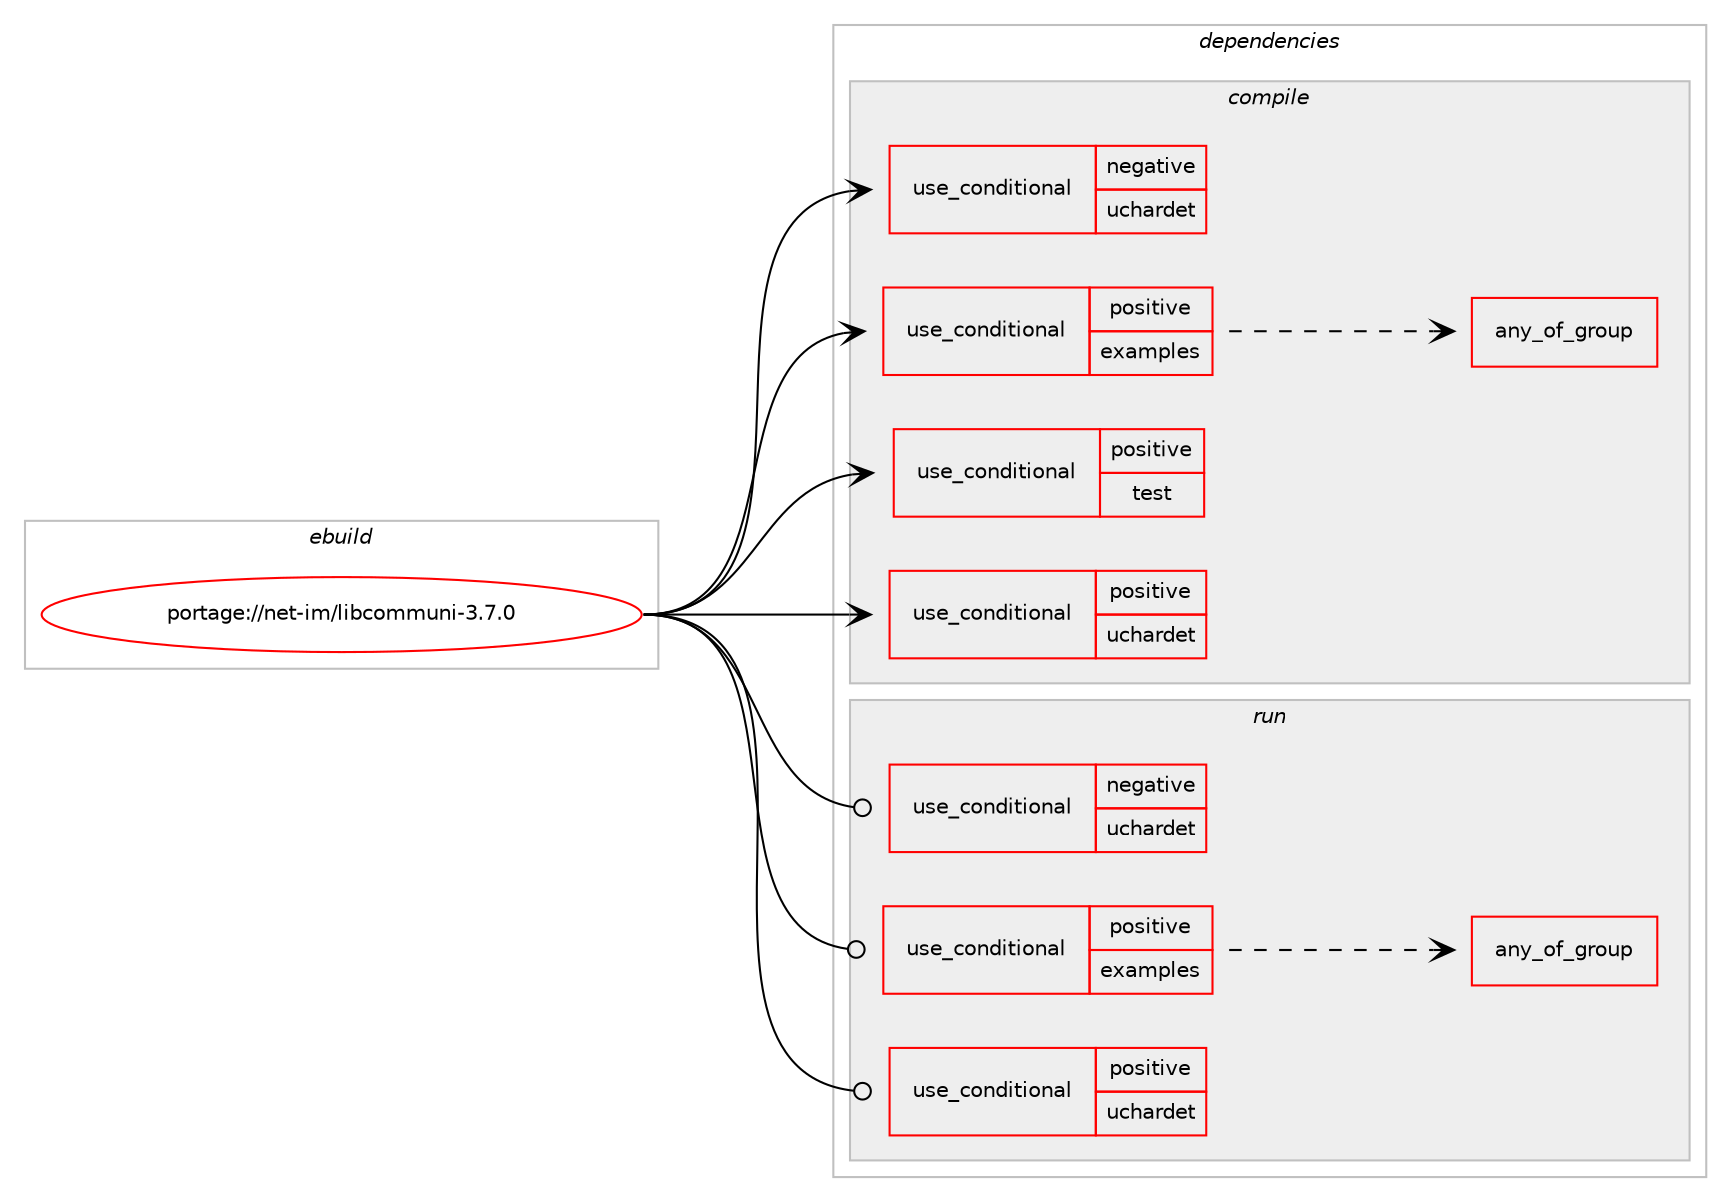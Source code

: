 digraph prolog {

# *************
# Graph options
# *************

newrank=true;
concentrate=true;
compound=true;
graph [rankdir=LR,fontname=Helvetica,fontsize=10,ranksep=1.5];#, ranksep=2.5, nodesep=0.2];
edge  [arrowhead=vee];
node  [fontname=Helvetica,fontsize=10];

# **********
# The ebuild
# **********

subgraph cluster_leftcol {
color=gray;
rank=same;
label=<<i>ebuild</i>>;
id [label="portage://net-im/libcommuni-3.7.0", color=red, width=4, href="../net-im/libcommuni-3.7.0.svg"];
}

# ****************
# The dependencies
# ****************

subgraph cluster_midcol {
color=gray;
label=<<i>dependencies</i>>;
subgraph cluster_compile {
fillcolor="#eeeeee";
style=filled;
label=<<i>compile</i>>;
subgraph cond89174 {
dependency179826 [label=<<TABLE BORDER="0" CELLBORDER="1" CELLSPACING="0" CELLPADDING="4"><TR><TD ROWSPAN="3" CELLPADDING="10">use_conditional</TD></TR><TR><TD>negative</TD></TR><TR><TD>uchardet</TD></TR></TABLE>>, shape=none, color=red];
# *** BEGIN UNKNOWN DEPENDENCY TYPE (TODO) ***
# dependency179826 -> package_dependency(portage://net-im/libcommuni-3.7.0,install,no,dev-libs,icu,none,[,,],any_same_slot,[])
# *** END UNKNOWN DEPENDENCY TYPE (TODO) ***

}
id:e -> dependency179826:w [weight=20,style="solid",arrowhead="vee"];
subgraph cond89175 {
dependency179827 [label=<<TABLE BORDER="0" CELLBORDER="1" CELLSPACING="0" CELLPADDING="4"><TR><TD ROWSPAN="3" CELLPADDING="10">use_conditional</TD></TR><TR><TD>positive</TD></TR><TR><TD>examples</TD></TR></TABLE>>, shape=none, color=red];
subgraph any2374 {
dependency179828 [label=<<TABLE BORDER="0" CELLBORDER="1" CELLSPACING="0" CELLPADDING="4"><TR><TD CELLPADDING="10">any_of_group</TD></TR></TABLE>>, shape=none, color=red];# *** BEGIN UNKNOWN DEPENDENCY TYPE (TODO) ***
# dependency179828 -> package_dependency(portage://net-im/libcommuni-3.7.0,install,no,dev-qt,qtgui,none,[,,],[slot(5)],[use(enable(X),negative)])
# *** END UNKNOWN DEPENDENCY TYPE (TODO) ***

# *** BEGIN UNKNOWN DEPENDENCY TYPE (TODO) ***
# dependency179828 -> package_dependency(portage://net-im/libcommuni-3.7.0,install,no,dev-qt,qtgui,none,[,,],[slot(5)],[use(enable(xcb),negative)])
# *** END UNKNOWN DEPENDENCY TYPE (TODO) ***

}
dependency179827:e -> dependency179828:w [weight=20,style="dashed",arrowhead="vee"];
}
id:e -> dependency179827:w [weight=20,style="solid",arrowhead="vee"];
subgraph cond89176 {
dependency179829 [label=<<TABLE BORDER="0" CELLBORDER="1" CELLSPACING="0" CELLPADDING="4"><TR><TD ROWSPAN="3" CELLPADDING="10">use_conditional</TD></TR><TR><TD>positive</TD></TR><TR><TD>test</TD></TR></TABLE>>, shape=none, color=red];
# *** BEGIN UNKNOWN DEPENDENCY TYPE (TODO) ***
# dependency179829 -> package_dependency(portage://net-im/libcommuni-3.7.0,install,no,dev-qt,qttest,none,[,,],[slot(5)],[])
# *** END UNKNOWN DEPENDENCY TYPE (TODO) ***

}
id:e -> dependency179829:w [weight=20,style="solid",arrowhead="vee"];
subgraph cond89177 {
dependency179830 [label=<<TABLE BORDER="0" CELLBORDER="1" CELLSPACING="0" CELLPADDING="4"><TR><TD ROWSPAN="3" CELLPADDING="10">use_conditional</TD></TR><TR><TD>positive</TD></TR><TR><TD>uchardet</TD></TR></TABLE>>, shape=none, color=red];
# *** BEGIN UNKNOWN DEPENDENCY TYPE (TODO) ***
# dependency179830 -> package_dependency(portage://net-im/libcommuni-3.7.0,install,no,app-i18n,uchardet,none,[,,],[],[])
# *** END UNKNOWN DEPENDENCY TYPE (TODO) ***

}
id:e -> dependency179830:w [weight=20,style="solid",arrowhead="vee"];
# *** BEGIN UNKNOWN DEPENDENCY TYPE (TODO) ***
# id -> package_dependency(portage://net-im/libcommuni-3.7.0,install,no,dev-qt,qtcore,none,[,,],[slot(5)],[])
# *** END UNKNOWN DEPENDENCY TYPE (TODO) ***

# *** BEGIN UNKNOWN DEPENDENCY TYPE (TODO) ***
# id -> package_dependency(portage://net-im/libcommuni-3.7.0,install,no,dev-qt,qtdeclarative,none,[,,],[slot(5)],[])
# *** END UNKNOWN DEPENDENCY TYPE (TODO) ***

}
subgraph cluster_compileandrun {
fillcolor="#eeeeee";
style=filled;
label=<<i>compile and run</i>>;
}
subgraph cluster_run {
fillcolor="#eeeeee";
style=filled;
label=<<i>run</i>>;
subgraph cond89178 {
dependency179831 [label=<<TABLE BORDER="0" CELLBORDER="1" CELLSPACING="0" CELLPADDING="4"><TR><TD ROWSPAN="3" CELLPADDING="10">use_conditional</TD></TR><TR><TD>negative</TD></TR><TR><TD>uchardet</TD></TR></TABLE>>, shape=none, color=red];
# *** BEGIN UNKNOWN DEPENDENCY TYPE (TODO) ***
# dependency179831 -> package_dependency(portage://net-im/libcommuni-3.7.0,run,no,dev-libs,icu,none,[,,],any_same_slot,[])
# *** END UNKNOWN DEPENDENCY TYPE (TODO) ***

}
id:e -> dependency179831:w [weight=20,style="solid",arrowhead="odot"];
subgraph cond89179 {
dependency179832 [label=<<TABLE BORDER="0" CELLBORDER="1" CELLSPACING="0" CELLPADDING="4"><TR><TD ROWSPAN="3" CELLPADDING="10">use_conditional</TD></TR><TR><TD>positive</TD></TR><TR><TD>examples</TD></TR></TABLE>>, shape=none, color=red];
subgraph any2375 {
dependency179833 [label=<<TABLE BORDER="0" CELLBORDER="1" CELLSPACING="0" CELLPADDING="4"><TR><TD CELLPADDING="10">any_of_group</TD></TR></TABLE>>, shape=none, color=red];# *** BEGIN UNKNOWN DEPENDENCY TYPE (TODO) ***
# dependency179833 -> package_dependency(portage://net-im/libcommuni-3.7.0,run,no,dev-qt,qtgui,none,[,,],[slot(5)],[use(enable(X),negative)])
# *** END UNKNOWN DEPENDENCY TYPE (TODO) ***

# *** BEGIN UNKNOWN DEPENDENCY TYPE (TODO) ***
# dependency179833 -> package_dependency(portage://net-im/libcommuni-3.7.0,run,no,dev-qt,qtgui,none,[,,],[slot(5)],[use(enable(xcb),negative)])
# *** END UNKNOWN DEPENDENCY TYPE (TODO) ***

}
dependency179832:e -> dependency179833:w [weight=20,style="dashed",arrowhead="vee"];
}
id:e -> dependency179832:w [weight=20,style="solid",arrowhead="odot"];
subgraph cond89180 {
dependency179834 [label=<<TABLE BORDER="0" CELLBORDER="1" CELLSPACING="0" CELLPADDING="4"><TR><TD ROWSPAN="3" CELLPADDING="10">use_conditional</TD></TR><TR><TD>positive</TD></TR><TR><TD>uchardet</TD></TR></TABLE>>, shape=none, color=red];
# *** BEGIN UNKNOWN DEPENDENCY TYPE (TODO) ***
# dependency179834 -> package_dependency(portage://net-im/libcommuni-3.7.0,run,no,app-i18n,uchardet,none,[,,],[],[])
# *** END UNKNOWN DEPENDENCY TYPE (TODO) ***

}
id:e -> dependency179834:w [weight=20,style="solid",arrowhead="odot"];
# *** BEGIN UNKNOWN DEPENDENCY TYPE (TODO) ***
# id -> package_dependency(portage://net-im/libcommuni-3.7.0,run,no,dev-qt,qtcore,none,[,,],[slot(5)],[])
# *** END UNKNOWN DEPENDENCY TYPE (TODO) ***

# *** BEGIN UNKNOWN DEPENDENCY TYPE (TODO) ***
# id -> package_dependency(portage://net-im/libcommuni-3.7.0,run,no,dev-qt,qtdeclarative,none,[,,],[slot(5)],[])
# *** END UNKNOWN DEPENDENCY TYPE (TODO) ***

}
}

# **************
# The candidates
# **************

subgraph cluster_choices {
rank=same;
color=gray;
label=<<i>candidates</i>>;

}

}
